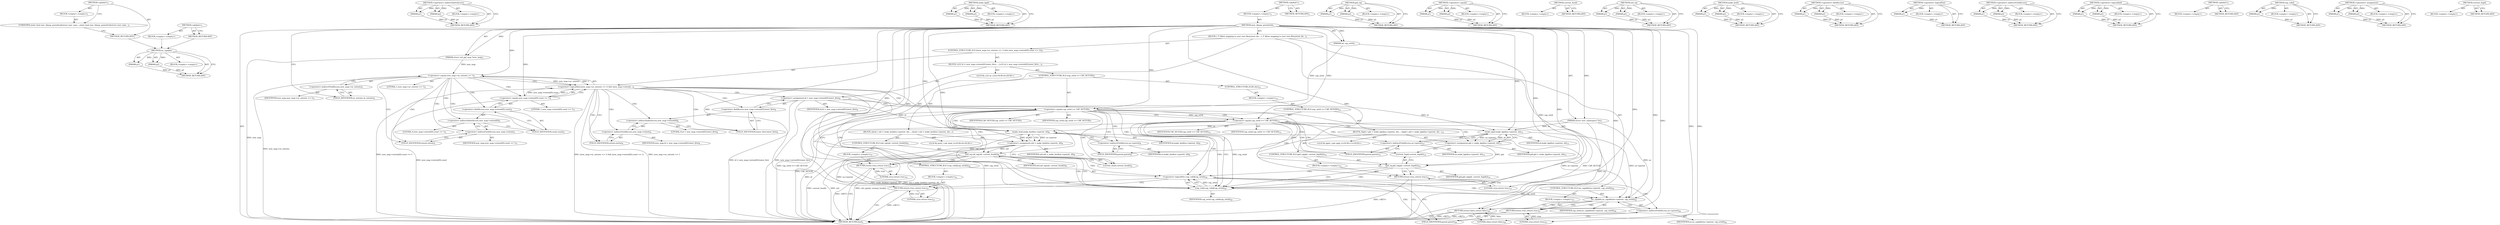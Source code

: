 digraph "&lt;global&gt;" {
vulnerable_193 [label=<(METHOD,ns_capable)>];
vulnerable_194 [label=<(PARAM,p1)>];
vulnerable_195 [label=<(PARAM,p2)>];
vulnerable_196 [label=<(BLOCK,&lt;empty&gt;,&lt;empty&gt;)>];
vulnerable_197 [label=<(METHOD_RETURN,ANY)>];
vulnerable_149 [label=<(METHOD,&lt;operator&gt;.indirectIndexAccess)>];
vulnerable_150 [label=<(PARAM,p1)>];
vulnerable_151 [label=<(PARAM,p2)>];
vulnerable_152 [label=<(BLOCK,&lt;empty&gt;,&lt;empty&gt;)>];
vulnerable_153 [label=<(METHOD_RETURN,ANY)>];
vulnerable_172 [label=<(METHOD,make_kgid)>];
vulnerable_173 [label=<(PARAM,p1)>];
vulnerable_174 [label=<(PARAM,p2)>];
vulnerable_175 [label=<(BLOCK,&lt;empty&gt;,&lt;empty&gt;)>];
vulnerable_176 [label=<(METHOD_RETURN,ANY)>];
vulnerable_6 [label=<(METHOD,&lt;global&gt;)<SUB>1</SUB>>];
vulnerable_7 [label=<(BLOCK,&lt;empty&gt;,&lt;empty&gt;)<SUB>1</SUB>>];
vulnerable_8 [label=<(METHOD,new_idmap_permitted)<SUB>1</SUB>>];
vulnerable_9 [label=<(PARAM,struct user_namespace *ns)<SUB>1</SUB>>];
vulnerable_10 [label=<(PARAM,int cap_setid)<SUB>1</SUB>>];
vulnerable_11 [label=<(PARAM,struct uid_gid_map *new_map)<SUB>2</SUB>>];
vulnerable_12 [label=<(BLOCK,{
 	/* Allow mapping to your own filesystem ids...,{
 	/* Allow mapping to your own filesystem ids...)<SUB>3</SUB>>];
vulnerable_13 [label=<(CONTROL_STRUCTURE,IF,if ((new_map-&gt;nr_extents == 1) &amp;&amp; (new_map-&gt;extent[0].count == 1)))<SUB>5</SUB>>];
vulnerable_14 [label=<(&lt;operator&gt;.logicalAnd,(new_map-&gt;nr_extents == 1) &amp;&amp; (new_map-&gt;extent[...)<SUB>5</SUB>>];
vulnerable_15 [label=<(&lt;operator&gt;.equals,new_map-&gt;nr_extents == 1)<SUB>5</SUB>>];
vulnerable_16 [label=<(&lt;operator&gt;.indirectFieldAccess,new_map-&gt;nr_extents)<SUB>5</SUB>>];
vulnerable_17 [label=<(IDENTIFIER,new_map,new_map-&gt;nr_extents == 1)<SUB>5</SUB>>];
vulnerable_18 [label=<(FIELD_IDENTIFIER,nr_extents,nr_extents)<SUB>5</SUB>>];
vulnerable_19 [label=<(LITERAL,1,new_map-&gt;nr_extents == 1)<SUB>5</SUB>>];
vulnerable_20 [label=<(&lt;operator&gt;.equals,new_map-&gt;extent[0].count == 1)<SUB>5</SUB>>];
vulnerable_21 [label=<(&lt;operator&gt;.fieldAccess,new_map-&gt;extent[0].count)<SUB>5</SUB>>];
vulnerable_22 [label=<(&lt;operator&gt;.indirectIndexAccess,new_map-&gt;extent[0])<SUB>5</SUB>>];
vulnerable_23 [label=<(&lt;operator&gt;.indirectFieldAccess,new_map-&gt;extent)<SUB>5</SUB>>];
vulnerable_24 [label=<(IDENTIFIER,new_map,new_map-&gt;extent[0].count == 1)<SUB>5</SUB>>];
vulnerable_25 [label=<(FIELD_IDENTIFIER,extent,extent)<SUB>5</SUB>>];
vulnerable_26 [label=<(LITERAL,0,new_map-&gt;extent[0].count == 1)<SUB>5</SUB>>];
vulnerable_27 [label=<(FIELD_IDENTIFIER,count,count)<SUB>5</SUB>>];
vulnerable_28 [label=<(LITERAL,1,new_map-&gt;extent[0].count == 1)<SUB>5</SUB>>];
vulnerable_29 [label=<(BLOCK,{
		u32 id = new_map-&gt;extent[0].lower_first;
		...,{
		u32 id = new_map-&gt;extent[0].lower_first;
		...)<SUB>5</SUB>>];
vulnerable_30 [label="<(LOCAL,u32 id: u32)<SUB>6</SUB>>"];
vulnerable_31 [label=<(&lt;operator&gt;.assignment,id = new_map-&gt;extent[0].lower_first)<SUB>6</SUB>>];
vulnerable_32 [label=<(IDENTIFIER,id,id = new_map-&gt;extent[0].lower_first)<SUB>6</SUB>>];
vulnerable_33 [label=<(&lt;operator&gt;.fieldAccess,new_map-&gt;extent[0].lower_first)<SUB>6</SUB>>];
vulnerable_34 [label=<(&lt;operator&gt;.indirectIndexAccess,new_map-&gt;extent[0])<SUB>6</SUB>>];
vulnerable_35 [label=<(&lt;operator&gt;.indirectFieldAccess,new_map-&gt;extent)<SUB>6</SUB>>];
vulnerable_36 [label=<(IDENTIFIER,new_map,id = new_map-&gt;extent[0].lower_first)<SUB>6</SUB>>];
vulnerable_37 [label=<(FIELD_IDENTIFIER,extent,extent)<SUB>6</SUB>>];
vulnerable_38 [label=<(LITERAL,0,id = new_map-&gt;extent[0].lower_first)<SUB>6</SUB>>];
vulnerable_39 [label=<(FIELD_IDENTIFIER,lower_first,lower_first)<SUB>6</SUB>>];
vulnerable_40 [label=<(CONTROL_STRUCTURE,IF,if (cap_setid == CAP_SETUID))<SUB>7</SUB>>];
vulnerable_41 [label=<(&lt;operator&gt;.equals,cap_setid == CAP_SETUID)<SUB>7</SUB>>];
vulnerable_42 [label=<(IDENTIFIER,cap_setid,cap_setid == CAP_SETUID)<SUB>7</SUB>>];
vulnerable_43 [label=<(IDENTIFIER,CAP_SETUID,cap_setid == CAP_SETUID)<SUB>7</SUB>>];
vulnerable_44 [label=<(BLOCK,{
			kuid_t uid = make_kuid(ns-&gt;parent, id);
		...,{
			kuid_t uid = make_kuid(ns-&gt;parent, id);
		...)<SUB>7</SUB>>];
vulnerable_45 [label="<(LOCAL,kuid_t uid: kuid_t)<SUB>8</SUB>>"];
vulnerable_46 [label=<(&lt;operator&gt;.assignment,uid = make_kuid(ns-&gt;parent, id))<SUB>8</SUB>>];
vulnerable_47 [label=<(IDENTIFIER,uid,uid = make_kuid(ns-&gt;parent, id))<SUB>8</SUB>>];
vulnerable_48 [label=<(make_kuid,make_kuid(ns-&gt;parent, id))<SUB>8</SUB>>];
vulnerable_49 [label=<(&lt;operator&gt;.indirectFieldAccess,ns-&gt;parent)<SUB>8</SUB>>];
vulnerable_50 [label=<(IDENTIFIER,ns,make_kuid(ns-&gt;parent, id))<SUB>8</SUB>>];
vulnerable_51 [label=<(FIELD_IDENTIFIER,parent,parent)<SUB>8</SUB>>];
vulnerable_52 [label=<(IDENTIFIER,id,make_kuid(ns-&gt;parent, id))<SUB>8</SUB>>];
vulnerable_53 [label=<(CONTROL_STRUCTURE,IF,if (uid_eq(uid, current_fsuid())))<SUB>9</SUB>>];
vulnerable_54 [label=<(uid_eq,uid_eq(uid, current_fsuid()))<SUB>9</SUB>>];
vulnerable_55 [label=<(IDENTIFIER,uid,uid_eq(uid, current_fsuid()))<SUB>9</SUB>>];
vulnerable_56 [label=<(current_fsuid,current_fsuid())<SUB>9</SUB>>];
vulnerable_57 [label=<(BLOCK,&lt;empty&gt;,&lt;empty&gt;)<SUB>10</SUB>>];
vulnerable_58 [label=<(RETURN,return true;,return true;)<SUB>10</SUB>>];
vulnerable_59 [label=<(LITERAL,true,return true;)<SUB>10</SUB>>];
vulnerable_60 [label=<(CONTROL_STRUCTURE,ELSE,else)<SUB>12</SUB>>];
vulnerable_61 [label=<(BLOCK,&lt;empty&gt;,&lt;empty&gt;)<SUB>12</SUB>>];
vulnerable_62 [label=<(CONTROL_STRUCTURE,IF,if (cap_setid == CAP_SETGID))<SUB>12</SUB>>];
vulnerable_63 [label=<(&lt;operator&gt;.equals,cap_setid == CAP_SETGID)<SUB>12</SUB>>];
vulnerable_64 [label=<(IDENTIFIER,cap_setid,cap_setid == CAP_SETGID)<SUB>12</SUB>>];
vulnerable_65 [label=<(IDENTIFIER,CAP_SETGID,cap_setid == CAP_SETGID)<SUB>12</SUB>>];
vulnerable_66 [label=<(BLOCK,{
			kgid_t gid = make_kgid(ns-&gt;parent, id);
		...,{
			kgid_t gid = make_kgid(ns-&gt;parent, id);
		...)<SUB>12</SUB>>];
vulnerable_67 [label="<(LOCAL,kgid_t gid: kgid_t)<SUB>13</SUB>>"];
vulnerable_68 [label=<(&lt;operator&gt;.assignment,gid = make_kgid(ns-&gt;parent, id))<SUB>13</SUB>>];
vulnerable_69 [label=<(IDENTIFIER,gid,gid = make_kgid(ns-&gt;parent, id))<SUB>13</SUB>>];
vulnerable_70 [label=<(make_kgid,make_kgid(ns-&gt;parent, id))<SUB>13</SUB>>];
vulnerable_71 [label=<(&lt;operator&gt;.indirectFieldAccess,ns-&gt;parent)<SUB>13</SUB>>];
vulnerable_72 [label=<(IDENTIFIER,ns,make_kgid(ns-&gt;parent, id))<SUB>13</SUB>>];
vulnerable_73 [label=<(FIELD_IDENTIFIER,parent,parent)<SUB>13</SUB>>];
vulnerable_74 [label=<(IDENTIFIER,id,make_kgid(ns-&gt;parent, id))<SUB>13</SUB>>];
vulnerable_75 [label=<(CONTROL_STRUCTURE,IF,if (gid_eq(gid, current_fsgid())))<SUB>14</SUB>>];
vulnerable_76 [label=<(gid_eq,gid_eq(gid, current_fsgid()))<SUB>14</SUB>>];
vulnerable_77 [label=<(IDENTIFIER,gid,gid_eq(gid, current_fsgid()))<SUB>14</SUB>>];
vulnerable_78 [label=<(current_fsgid,current_fsgid())<SUB>14</SUB>>];
vulnerable_79 [label=<(BLOCK,&lt;empty&gt;,&lt;empty&gt;)<SUB>15</SUB>>];
vulnerable_80 [label=<(RETURN,return true;,return true;)<SUB>15</SUB>>];
vulnerable_81 [label=<(LITERAL,true,return true;)<SUB>15</SUB>>];
vulnerable_82 [label=<(CONTROL_STRUCTURE,IF,if (!cap_valid(cap_setid)))<SUB>20</SUB>>];
vulnerable_83 [label=<(&lt;operator&gt;.logicalNot,!cap_valid(cap_setid))<SUB>20</SUB>>];
vulnerable_84 [label=<(cap_valid,cap_valid(cap_setid))<SUB>20</SUB>>];
vulnerable_85 [label=<(IDENTIFIER,cap_setid,cap_valid(cap_setid))<SUB>20</SUB>>];
vulnerable_86 [label=<(BLOCK,&lt;empty&gt;,&lt;empty&gt;)<SUB>21</SUB>>];
vulnerable_87 [label=<(RETURN,return true;,return true;)<SUB>21</SUB>>];
vulnerable_88 [label=<(LITERAL,true,return true;)<SUB>21</SUB>>];
vulnerable_89 [label=<(CONTROL_STRUCTURE,IF,if (ns_capable(ns-&gt;parent, cap_setid)))<SUB>26</SUB>>];
vulnerable_90 [label=<(ns_capable,ns_capable(ns-&gt;parent, cap_setid))<SUB>26</SUB>>];
vulnerable_91 [label=<(&lt;operator&gt;.indirectFieldAccess,ns-&gt;parent)<SUB>26</SUB>>];
vulnerable_92 [label=<(IDENTIFIER,ns,ns_capable(ns-&gt;parent, cap_setid))<SUB>26</SUB>>];
vulnerable_93 [label=<(FIELD_IDENTIFIER,parent,parent)<SUB>26</SUB>>];
vulnerable_94 [label=<(IDENTIFIER,cap_setid,ns_capable(ns-&gt;parent, cap_setid))<SUB>26</SUB>>];
vulnerable_95 [label=<(BLOCK,&lt;empty&gt;,&lt;empty&gt;)<SUB>27</SUB>>];
vulnerable_96 [label=<(RETURN,return true;,return true;)<SUB>27</SUB>>];
vulnerable_97 [label=<(LITERAL,true,return true;)<SUB>27</SUB>>];
vulnerable_98 [label=<(RETURN,return false;,return false;)<SUB>29</SUB>>];
vulnerable_99 [label=<(LITERAL,false,return false;)<SUB>29</SUB>>];
vulnerable_100 [label=<(METHOD_RETURN,bool)<SUB>1</SUB>>];
vulnerable_102 [label=<(METHOD_RETURN,ANY)<SUB>1</SUB>>];
vulnerable_177 [label=<(METHOD,gid_eq)>];
vulnerable_178 [label=<(PARAM,p1)>];
vulnerable_179 [label=<(PARAM,p2)>];
vulnerable_180 [label=<(BLOCK,&lt;empty&gt;,&lt;empty&gt;)>];
vulnerable_181 [label=<(METHOD_RETURN,ANY)>];
vulnerable_134 [label=<(METHOD,&lt;operator&gt;.equals)>];
vulnerable_135 [label=<(PARAM,p1)>];
vulnerable_136 [label=<(PARAM,p2)>];
vulnerable_137 [label=<(BLOCK,&lt;empty&gt;,&lt;empty&gt;)>];
vulnerable_138 [label=<(METHOD_RETURN,ANY)>];
vulnerable_169 [label=<(METHOD,current_fsuid)>];
vulnerable_170 [label=<(BLOCK,&lt;empty&gt;,&lt;empty&gt;)>];
vulnerable_171 [label=<(METHOD_RETURN,ANY)>];
vulnerable_164 [label=<(METHOD,uid_eq)>];
vulnerable_165 [label=<(PARAM,p1)>];
vulnerable_166 [label=<(PARAM,p2)>];
vulnerable_167 [label=<(BLOCK,&lt;empty&gt;,&lt;empty&gt;)>];
vulnerable_168 [label=<(METHOD_RETURN,ANY)>];
vulnerable_159 [label=<(METHOD,make_kuid)>];
vulnerable_160 [label=<(PARAM,p1)>];
vulnerable_161 [label=<(PARAM,p2)>];
vulnerable_162 [label=<(BLOCK,&lt;empty&gt;,&lt;empty&gt;)>];
vulnerable_163 [label=<(METHOD_RETURN,ANY)>];
vulnerable_144 [label=<(METHOD,&lt;operator&gt;.fieldAccess)>];
vulnerable_145 [label=<(PARAM,p1)>];
vulnerable_146 [label=<(PARAM,p2)>];
vulnerable_147 [label=<(BLOCK,&lt;empty&gt;,&lt;empty&gt;)>];
vulnerable_148 [label=<(METHOD_RETURN,ANY)>];
vulnerable_185 [label=<(METHOD,&lt;operator&gt;.logicalNot)>];
vulnerable_186 [label=<(PARAM,p1)>];
vulnerable_187 [label=<(BLOCK,&lt;empty&gt;,&lt;empty&gt;)>];
vulnerable_188 [label=<(METHOD_RETURN,ANY)>];
vulnerable_139 [label=<(METHOD,&lt;operator&gt;.indirectFieldAccess)>];
vulnerable_140 [label=<(PARAM,p1)>];
vulnerable_141 [label=<(PARAM,p2)>];
vulnerable_142 [label=<(BLOCK,&lt;empty&gt;,&lt;empty&gt;)>];
vulnerable_143 [label=<(METHOD_RETURN,ANY)>];
vulnerable_129 [label=<(METHOD,&lt;operator&gt;.logicalAnd)>];
vulnerable_130 [label=<(PARAM,p1)>];
vulnerable_131 [label=<(PARAM,p2)>];
vulnerable_132 [label=<(BLOCK,&lt;empty&gt;,&lt;empty&gt;)>];
vulnerable_133 [label=<(METHOD_RETURN,ANY)>];
vulnerable_123 [label=<(METHOD,&lt;global&gt;)<SUB>1</SUB>>];
vulnerable_124 [label=<(BLOCK,&lt;empty&gt;,&lt;empty&gt;)>];
vulnerable_125 [label=<(METHOD_RETURN,ANY)>];
vulnerable_189 [label=<(METHOD,cap_valid)>];
vulnerable_190 [label=<(PARAM,p1)>];
vulnerable_191 [label=<(BLOCK,&lt;empty&gt;,&lt;empty&gt;)>];
vulnerable_192 [label=<(METHOD_RETURN,ANY)>];
vulnerable_154 [label=<(METHOD,&lt;operator&gt;.assignment)>];
vulnerable_155 [label=<(PARAM,p1)>];
vulnerable_156 [label=<(PARAM,p2)>];
vulnerable_157 [label=<(BLOCK,&lt;empty&gt;,&lt;empty&gt;)>];
vulnerable_158 [label=<(METHOD_RETURN,ANY)>];
vulnerable_182 [label=<(METHOD,current_fsgid)>];
vulnerable_183 [label=<(BLOCK,&lt;empty&gt;,&lt;empty&gt;)>];
vulnerable_184 [label=<(METHOD_RETURN,ANY)>];
fixed_6 [label=<(METHOD,&lt;global&gt;)<SUB>1</SUB>>];
fixed_7 [label=<(BLOCK,&lt;empty&gt;,&lt;empty&gt;)<SUB>1</SUB>>];
fixed_8 [label=<(UNKNOWN,static bool new_idmap_permitted(struct user_nam...,static bool new_idmap_permitted(struct user_nam...)<SUB>1</SUB>>];
fixed_9 [label=<(METHOD_RETURN,ANY)<SUB>1</SUB>>];
fixed_14 [label=<(METHOD,&lt;global&gt;)<SUB>1</SUB>>];
fixed_15 [label=<(BLOCK,&lt;empty&gt;,&lt;empty&gt;)>];
fixed_16 [label=<(METHOD_RETURN,ANY)>];
vulnerable_193 -> vulnerable_194  [key=0, label="AST: "];
vulnerable_193 -> vulnerable_194  [key=1, label="DDG: "];
vulnerable_193 -> vulnerable_196  [key=0, label="AST: "];
vulnerable_193 -> vulnerable_195  [key=0, label="AST: "];
vulnerable_193 -> vulnerable_195  [key=1, label="DDG: "];
vulnerable_193 -> vulnerable_197  [key=0, label="AST: "];
vulnerable_193 -> vulnerable_197  [key=1, label="CFG: "];
vulnerable_194 -> vulnerable_197  [key=0, label="DDG: p1"];
vulnerable_195 -> vulnerable_197  [key=0, label="DDG: p2"];
vulnerable_149 -> vulnerable_150  [key=0, label="AST: "];
vulnerable_149 -> vulnerable_150  [key=1, label="DDG: "];
vulnerable_149 -> vulnerable_152  [key=0, label="AST: "];
vulnerable_149 -> vulnerable_151  [key=0, label="AST: "];
vulnerable_149 -> vulnerable_151  [key=1, label="DDG: "];
vulnerable_149 -> vulnerable_153  [key=0, label="AST: "];
vulnerable_149 -> vulnerable_153  [key=1, label="CFG: "];
vulnerable_150 -> vulnerable_153  [key=0, label="DDG: p1"];
vulnerable_151 -> vulnerable_153  [key=0, label="DDG: p2"];
vulnerable_172 -> vulnerable_173  [key=0, label="AST: "];
vulnerable_172 -> vulnerable_173  [key=1, label="DDG: "];
vulnerable_172 -> vulnerable_175  [key=0, label="AST: "];
vulnerable_172 -> vulnerable_174  [key=0, label="AST: "];
vulnerable_172 -> vulnerable_174  [key=1, label="DDG: "];
vulnerable_172 -> vulnerable_176  [key=0, label="AST: "];
vulnerable_172 -> vulnerable_176  [key=1, label="CFG: "];
vulnerable_173 -> vulnerable_176  [key=0, label="DDG: p1"];
vulnerable_174 -> vulnerable_176  [key=0, label="DDG: p2"];
vulnerable_6 -> vulnerable_7  [key=0, label="AST: "];
vulnerable_6 -> vulnerable_102  [key=0, label="AST: "];
vulnerable_6 -> vulnerable_102  [key=1, label="CFG: "];
vulnerable_7 -> vulnerable_8  [key=0, label="AST: "];
vulnerable_8 -> vulnerable_9  [key=0, label="AST: "];
vulnerable_8 -> vulnerable_9  [key=1, label="DDG: "];
vulnerable_8 -> vulnerable_10  [key=0, label="AST: "];
vulnerable_8 -> vulnerable_10  [key=1, label="DDG: "];
vulnerable_8 -> vulnerable_11  [key=0, label="AST: "];
vulnerable_8 -> vulnerable_11  [key=1, label="DDG: "];
vulnerable_8 -> vulnerable_12  [key=0, label="AST: "];
vulnerable_8 -> vulnerable_100  [key=0, label="AST: "];
vulnerable_8 -> vulnerable_18  [key=0, label="CFG: "];
vulnerable_8 -> vulnerable_98  [key=0, label="DDG: "];
vulnerable_8 -> vulnerable_99  [key=0, label="DDG: "];
vulnerable_8 -> vulnerable_87  [key=0, label="DDG: "];
vulnerable_8 -> vulnerable_90  [key=0, label="DDG: "];
vulnerable_8 -> vulnerable_96  [key=0, label="DDG: "];
vulnerable_8 -> vulnerable_15  [key=0, label="DDG: "];
vulnerable_8 -> vulnerable_20  [key=0, label="DDG: "];
vulnerable_8 -> vulnerable_84  [key=0, label="DDG: "];
vulnerable_8 -> vulnerable_88  [key=0, label="DDG: "];
vulnerable_8 -> vulnerable_97  [key=0, label="DDG: "];
vulnerable_8 -> vulnerable_41  [key=0, label="DDG: "];
vulnerable_8 -> vulnerable_48  [key=0, label="DDG: "];
vulnerable_8 -> vulnerable_54  [key=0, label="DDG: "];
vulnerable_8 -> vulnerable_58  [key=0, label="DDG: "];
vulnerable_8 -> vulnerable_59  [key=0, label="DDG: "];
vulnerable_8 -> vulnerable_63  [key=0, label="DDG: "];
vulnerable_8 -> vulnerable_70  [key=0, label="DDG: "];
vulnerable_8 -> vulnerable_76  [key=0, label="DDG: "];
vulnerable_8 -> vulnerable_80  [key=0, label="DDG: "];
vulnerable_8 -> vulnerable_81  [key=0, label="DDG: "];
vulnerable_9 -> vulnerable_100  [key=0, label="DDG: ns"];
vulnerable_9 -> vulnerable_90  [key=0, label="DDG: ns"];
vulnerable_9 -> vulnerable_48  [key=0, label="DDG: ns"];
vulnerable_9 -> vulnerable_70  [key=0, label="DDG: ns"];
vulnerable_10 -> vulnerable_84  [key=0, label="DDG: cap_setid"];
vulnerable_10 -> vulnerable_41  [key=0, label="DDG: cap_setid"];
vulnerable_11 -> vulnerable_100  [key=0, label="DDG: new_map"];
vulnerable_11 -> vulnerable_15  [key=0, label="DDG: new_map"];
vulnerable_12 -> vulnerable_13  [key=0, label="AST: "];
vulnerable_12 -> vulnerable_82  [key=0, label="AST: "];
vulnerable_12 -> vulnerable_89  [key=0, label="AST: "];
vulnerable_12 -> vulnerable_98  [key=0, label="AST: "];
vulnerable_13 -> vulnerable_14  [key=0, label="AST: "];
vulnerable_13 -> vulnerable_29  [key=0, label="AST: "];
vulnerable_14 -> vulnerable_15  [key=0, label="AST: "];
vulnerable_14 -> vulnerable_20  [key=0, label="AST: "];
vulnerable_14 -> vulnerable_37  [key=0, label="CFG: "];
vulnerable_14 -> vulnerable_37  [key=1, label="CDG: "];
vulnerable_14 -> vulnerable_84  [key=0, label="CFG: "];
vulnerable_14 -> vulnerable_84  [key=1, label="CDG: "];
vulnerable_14 -> vulnerable_100  [key=0, label="DDG: new_map-&gt;nr_extents == 1"];
vulnerable_14 -> vulnerable_100  [key=1, label="DDG: new_map-&gt;extent[0].count == 1"];
vulnerable_14 -> vulnerable_100  [key=2, label="DDG: (new_map-&gt;nr_extents == 1) &amp;&amp; (new_map-&gt;extent[0].count == 1)"];
vulnerable_14 -> vulnerable_34  [key=0, label="CDG: "];
vulnerable_14 -> vulnerable_35  [key=0, label="CDG: "];
vulnerable_14 -> vulnerable_33  [key=0, label="CDG: "];
vulnerable_14 -> vulnerable_83  [key=0, label="CDG: "];
vulnerable_14 -> vulnerable_41  [key=0, label="CDG: "];
vulnerable_14 -> vulnerable_39  [key=0, label="CDG: "];
vulnerable_14 -> vulnerable_31  [key=0, label="CDG: "];
vulnerable_15 -> vulnerable_16  [key=0, label="AST: "];
vulnerable_15 -> vulnerable_19  [key=0, label="AST: "];
vulnerable_15 -> vulnerable_14  [key=0, label="CFG: "];
vulnerable_15 -> vulnerable_14  [key=1, label="DDG: new_map-&gt;nr_extents"];
vulnerable_15 -> vulnerable_14  [key=2, label="DDG: 1"];
vulnerable_15 -> vulnerable_25  [key=0, label="CFG: "];
vulnerable_15 -> vulnerable_25  [key=1, label="CDG: "];
vulnerable_15 -> vulnerable_100  [key=0, label="DDG: new_map-&gt;nr_extents"];
vulnerable_15 -> vulnerable_21  [key=0, label="CDG: "];
vulnerable_15 -> vulnerable_20  [key=0, label="CDG: "];
vulnerable_15 -> vulnerable_22  [key=0, label="CDG: "];
vulnerable_15 -> vulnerable_27  [key=0, label="CDG: "];
vulnerable_15 -> vulnerable_23  [key=0, label="CDG: "];
vulnerable_16 -> vulnerable_17  [key=0, label="AST: "];
vulnerable_16 -> vulnerable_18  [key=0, label="AST: "];
vulnerable_16 -> vulnerable_15  [key=0, label="CFG: "];
vulnerable_18 -> vulnerable_16  [key=0, label="CFG: "];
vulnerable_20 -> vulnerable_21  [key=0, label="AST: "];
vulnerable_20 -> vulnerable_28  [key=0, label="AST: "];
vulnerable_20 -> vulnerable_14  [key=0, label="CFG: "];
vulnerable_20 -> vulnerable_14  [key=1, label="DDG: new_map-&gt;extent[0].count"];
vulnerable_20 -> vulnerable_14  [key=2, label="DDG: 1"];
vulnerable_20 -> vulnerable_100  [key=0, label="DDG: new_map-&gt;extent[0].count"];
vulnerable_21 -> vulnerable_22  [key=0, label="AST: "];
vulnerable_21 -> vulnerable_27  [key=0, label="AST: "];
vulnerable_21 -> vulnerable_20  [key=0, label="CFG: "];
vulnerable_22 -> vulnerable_23  [key=0, label="AST: "];
vulnerable_22 -> vulnerable_26  [key=0, label="AST: "];
vulnerable_22 -> vulnerable_27  [key=0, label="CFG: "];
vulnerable_23 -> vulnerable_24  [key=0, label="AST: "];
vulnerable_23 -> vulnerable_25  [key=0, label="AST: "];
vulnerable_23 -> vulnerable_22  [key=0, label="CFG: "];
vulnerable_25 -> vulnerable_23  [key=0, label="CFG: "];
vulnerable_27 -> vulnerable_21  [key=0, label="CFG: "];
vulnerable_29 -> vulnerable_30  [key=0, label="AST: "];
vulnerable_29 -> vulnerable_31  [key=0, label="AST: "];
vulnerable_29 -> vulnerable_40  [key=0, label="AST: "];
vulnerable_31 -> vulnerable_32  [key=0, label="AST: "];
vulnerable_31 -> vulnerable_33  [key=0, label="AST: "];
vulnerable_31 -> vulnerable_41  [key=0, label="CFG: "];
vulnerable_31 -> vulnerable_100  [key=0, label="DDG: new_map-&gt;extent[0].lower_first"];
vulnerable_31 -> vulnerable_100  [key=1, label="DDG: id = new_map-&gt;extent[0].lower_first"];
vulnerable_31 -> vulnerable_48  [key=0, label="DDG: id"];
vulnerable_31 -> vulnerable_70  [key=0, label="DDG: id"];
vulnerable_33 -> vulnerable_34  [key=0, label="AST: "];
vulnerable_33 -> vulnerable_39  [key=0, label="AST: "];
vulnerable_33 -> vulnerable_31  [key=0, label="CFG: "];
vulnerable_34 -> vulnerable_35  [key=0, label="AST: "];
vulnerable_34 -> vulnerable_38  [key=0, label="AST: "];
vulnerable_34 -> vulnerable_39  [key=0, label="CFG: "];
vulnerable_35 -> vulnerable_36  [key=0, label="AST: "];
vulnerable_35 -> vulnerable_37  [key=0, label="AST: "];
vulnerable_35 -> vulnerable_34  [key=0, label="CFG: "];
vulnerable_37 -> vulnerable_35  [key=0, label="CFG: "];
vulnerable_39 -> vulnerable_33  [key=0, label="CFG: "];
vulnerable_40 -> vulnerable_41  [key=0, label="AST: "];
vulnerable_40 -> vulnerable_44  [key=0, label="AST: "];
vulnerable_40 -> vulnerable_60  [key=0, label="AST: "];
vulnerable_41 -> vulnerable_42  [key=0, label="AST: "];
vulnerable_41 -> vulnerable_43  [key=0, label="AST: "];
vulnerable_41 -> vulnerable_51  [key=0, label="CFG: "];
vulnerable_41 -> vulnerable_51  [key=1, label="CDG: "];
vulnerable_41 -> vulnerable_63  [key=0, label="CFG: "];
vulnerable_41 -> vulnerable_63  [key=1, label="DDG: cap_setid"];
vulnerable_41 -> vulnerable_63  [key=2, label="CDG: "];
vulnerable_41 -> vulnerable_100  [key=0, label="DDG: cap_setid"];
vulnerable_41 -> vulnerable_100  [key=1, label="DDG: cap_setid == CAP_SETUID"];
vulnerable_41 -> vulnerable_100  [key=2, label="DDG: CAP_SETUID"];
vulnerable_41 -> vulnerable_84  [key=0, label="DDG: cap_setid"];
vulnerable_41 -> vulnerable_48  [key=0, label="CDG: "];
vulnerable_41 -> vulnerable_49  [key=0, label="CDG: "];
vulnerable_41 -> vulnerable_46  [key=0, label="CDG: "];
vulnerable_41 -> vulnerable_56  [key=0, label="CDG: "];
vulnerable_41 -> vulnerable_54  [key=0, label="CDG: "];
vulnerable_44 -> vulnerable_45  [key=0, label="AST: "];
vulnerable_44 -> vulnerable_46  [key=0, label="AST: "];
vulnerable_44 -> vulnerable_53  [key=0, label="AST: "];
vulnerable_46 -> vulnerable_47  [key=0, label="AST: "];
vulnerable_46 -> vulnerable_48  [key=0, label="AST: "];
vulnerable_46 -> vulnerable_56  [key=0, label="CFG: "];
vulnerable_46 -> vulnerable_100  [key=0, label="DDG: make_kuid(ns-&gt;parent, id)"];
vulnerable_46 -> vulnerable_100  [key=1, label="DDG: uid = make_kuid(ns-&gt;parent, id)"];
vulnerable_46 -> vulnerable_54  [key=0, label="DDG: uid"];
vulnerable_48 -> vulnerable_49  [key=0, label="AST: "];
vulnerable_48 -> vulnerable_52  [key=0, label="AST: "];
vulnerable_48 -> vulnerable_46  [key=0, label="CFG: "];
vulnerable_48 -> vulnerable_46  [key=1, label="DDG: ns-&gt;parent"];
vulnerable_48 -> vulnerable_46  [key=2, label="DDG: id"];
vulnerable_48 -> vulnerable_100  [key=0, label="DDG: ns-&gt;parent"];
vulnerable_48 -> vulnerable_100  [key=1, label="DDG: id"];
vulnerable_48 -> vulnerable_90  [key=0, label="DDG: ns-&gt;parent"];
vulnerable_49 -> vulnerable_50  [key=0, label="AST: "];
vulnerable_49 -> vulnerable_51  [key=0, label="AST: "];
vulnerable_49 -> vulnerable_48  [key=0, label="CFG: "];
vulnerable_51 -> vulnerable_49  [key=0, label="CFG: "];
vulnerable_53 -> vulnerable_54  [key=0, label="AST: "];
vulnerable_53 -> vulnerable_57  [key=0, label="AST: "];
vulnerable_54 -> vulnerable_55  [key=0, label="AST: "];
vulnerable_54 -> vulnerable_56  [key=0, label="AST: "];
vulnerable_54 -> vulnerable_58  [key=0, label="CFG: "];
vulnerable_54 -> vulnerable_58  [key=1, label="CDG: "];
vulnerable_54 -> vulnerable_84  [key=0, label="CFG: "];
vulnerable_54 -> vulnerable_84  [key=1, label="CDG: "];
vulnerable_54 -> vulnerable_100  [key=0, label="DDG: uid"];
vulnerable_54 -> vulnerable_100  [key=1, label="DDG: current_fsuid()"];
vulnerable_54 -> vulnerable_100  [key=2, label="DDG: uid_eq(uid, current_fsuid())"];
vulnerable_54 -> vulnerable_83  [key=0, label="CDG: "];
vulnerable_56 -> vulnerable_54  [key=0, label="CFG: "];
vulnerable_57 -> vulnerable_58  [key=0, label="AST: "];
vulnerable_58 -> vulnerable_59  [key=0, label="AST: "];
vulnerable_58 -> vulnerable_100  [key=0, label="CFG: "];
vulnerable_58 -> vulnerable_100  [key=1, label="DDG: &lt;RET&gt;"];
vulnerable_59 -> vulnerable_58  [key=0, label="DDG: true"];
vulnerable_60 -> vulnerable_61  [key=0, label="AST: "];
vulnerable_61 -> vulnerable_62  [key=0, label="AST: "];
vulnerable_62 -> vulnerable_63  [key=0, label="AST: "];
vulnerable_62 -> vulnerable_66  [key=0, label="AST: "];
vulnerable_63 -> vulnerable_64  [key=0, label="AST: "];
vulnerable_63 -> vulnerable_65  [key=0, label="AST: "];
vulnerable_63 -> vulnerable_73  [key=0, label="CFG: "];
vulnerable_63 -> vulnerable_73  [key=1, label="CDG: "];
vulnerable_63 -> vulnerable_84  [key=0, label="CFG: "];
vulnerable_63 -> vulnerable_84  [key=1, label="DDG: cap_setid"];
vulnerable_63 -> vulnerable_84  [key=2, label="CDG: "];
vulnerable_63 -> vulnerable_100  [key=0, label="DDG: CAP_SETGID"];
vulnerable_63 -> vulnerable_68  [key=0, label="CDG: "];
vulnerable_63 -> vulnerable_76  [key=0, label="CDG: "];
vulnerable_63 -> vulnerable_83  [key=0, label="CDG: "];
vulnerable_63 -> vulnerable_71  [key=0, label="CDG: "];
vulnerable_63 -> vulnerable_70  [key=0, label="CDG: "];
vulnerable_63 -> vulnerable_78  [key=0, label="CDG: "];
vulnerable_66 -> vulnerable_67  [key=0, label="AST: "];
vulnerable_66 -> vulnerable_68  [key=0, label="AST: "];
vulnerable_66 -> vulnerable_75  [key=0, label="AST: "];
vulnerable_68 -> vulnerable_69  [key=0, label="AST: "];
vulnerable_68 -> vulnerable_70  [key=0, label="AST: "];
vulnerable_68 -> vulnerable_78  [key=0, label="CFG: "];
vulnerable_68 -> vulnerable_76  [key=0, label="DDG: gid"];
vulnerable_70 -> vulnerable_71  [key=0, label="AST: "];
vulnerable_70 -> vulnerable_74  [key=0, label="AST: "];
vulnerable_70 -> vulnerable_68  [key=0, label="CFG: "];
vulnerable_70 -> vulnerable_68  [key=1, label="DDG: ns-&gt;parent"];
vulnerable_70 -> vulnerable_68  [key=2, label="DDG: id"];
vulnerable_70 -> vulnerable_90  [key=0, label="DDG: ns-&gt;parent"];
vulnerable_71 -> vulnerable_72  [key=0, label="AST: "];
vulnerable_71 -> vulnerable_73  [key=0, label="AST: "];
vulnerable_71 -> vulnerable_70  [key=0, label="CFG: "];
vulnerable_73 -> vulnerable_71  [key=0, label="CFG: "];
vulnerable_75 -> vulnerable_76  [key=0, label="AST: "];
vulnerable_75 -> vulnerable_79  [key=0, label="AST: "];
vulnerable_76 -> vulnerable_77  [key=0, label="AST: "];
vulnerable_76 -> vulnerable_78  [key=0, label="AST: "];
vulnerable_76 -> vulnerable_80  [key=0, label="CFG: "];
vulnerable_76 -> vulnerable_80  [key=1, label="CDG: "];
vulnerable_76 -> vulnerable_84  [key=0, label="CFG: "];
vulnerable_76 -> vulnerable_84  [key=1, label="CDG: "];
vulnerable_76 -> vulnerable_83  [key=0, label="CDG: "];
vulnerable_78 -> vulnerable_76  [key=0, label="CFG: "];
vulnerable_79 -> vulnerable_80  [key=0, label="AST: "];
vulnerable_80 -> vulnerable_81  [key=0, label="AST: "];
vulnerable_80 -> vulnerable_100  [key=0, label="CFG: "];
vulnerable_80 -> vulnerable_100  [key=1, label="DDG: &lt;RET&gt;"];
vulnerable_81 -> vulnerable_80  [key=0, label="DDG: true"];
vulnerable_82 -> vulnerable_83  [key=0, label="AST: "];
vulnerable_82 -> vulnerable_86  [key=0, label="AST: "];
vulnerable_83 -> vulnerable_84  [key=0, label="AST: "];
vulnerable_83 -> vulnerable_87  [key=0, label="CFG: "];
vulnerable_83 -> vulnerable_87  [key=1, label="CDG: "];
vulnerable_83 -> vulnerable_93  [key=0, label="CFG: "];
vulnerable_83 -> vulnerable_93  [key=1, label="CDG: "];
vulnerable_83 -> vulnerable_91  [key=0, label="CDG: "];
vulnerable_83 -> vulnerable_90  [key=0, label="CDG: "];
vulnerable_84 -> vulnerable_85  [key=0, label="AST: "];
vulnerable_84 -> vulnerable_83  [key=0, label="CFG: "];
vulnerable_84 -> vulnerable_83  [key=1, label="DDG: cap_setid"];
vulnerable_84 -> vulnerable_90  [key=0, label="DDG: cap_setid"];
vulnerable_86 -> vulnerable_87  [key=0, label="AST: "];
vulnerable_87 -> vulnerable_88  [key=0, label="AST: "];
vulnerable_87 -> vulnerable_100  [key=0, label="CFG: "];
vulnerable_87 -> vulnerable_100  [key=1, label="DDG: &lt;RET&gt;"];
vulnerable_88 -> vulnerable_87  [key=0, label="DDG: true"];
vulnerable_89 -> vulnerable_90  [key=0, label="AST: "];
vulnerable_89 -> vulnerable_95  [key=0, label="AST: "];
vulnerable_90 -> vulnerable_91  [key=0, label="AST: "];
vulnerable_90 -> vulnerable_94  [key=0, label="AST: "];
vulnerable_90 -> vulnerable_96  [key=0, label="CFG: "];
vulnerable_90 -> vulnerable_96  [key=1, label="CDG: "];
vulnerable_90 -> vulnerable_98  [key=0, label="CFG: "];
vulnerable_90 -> vulnerable_98  [key=1, label="CDG: "];
vulnerable_91 -> vulnerable_92  [key=0, label="AST: "];
vulnerable_91 -> vulnerable_93  [key=0, label="AST: "];
vulnerable_91 -> vulnerable_90  [key=0, label="CFG: "];
vulnerable_93 -> vulnerable_91  [key=0, label="CFG: "];
vulnerable_95 -> vulnerable_96  [key=0, label="AST: "];
vulnerable_96 -> vulnerable_97  [key=0, label="AST: "];
vulnerable_96 -> vulnerable_100  [key=0, label="CFG: "];
vulnerable_96 -> vulnerable_100  [key=1, label="DDG: &lt;RET&gt;"];
vulnerable_97 -> vulnerable_96  [key=0, label="DDG: true"];
vulnerable_98 -> vulnerable_99  [key=0, label="AST: "];
vulnerable_98 -> vulnerable_100  [key=0, label="CFG: "];
vulnerable_98 -> vulnerable_100  [key=1, label="DDG: &lt;RET&gt;"];
vulnerable_99 -> vulnerable_98  [key=0, label="DDG: false"];
vulnerable_177 -> vulnerable_178  [key=0, label="AST: "];
vulnerable_177 -> vulnerable_178  [key=1, label="DDG: "];
vulnerable_177 -> vulnerable_180  [key=0, label="AST: "];
vulnerable_177 -> vulnerable_179  [key=0, label="AST: "];
vulnerable_177 -> vulnerable_179  [key=1, label="DDG: "];
vulnerable_177 -> vulnerable_181  [key=0, label="AST: "];
vulnerable_177 -> vulnerable_181  [key=1, label="CFG: "];
vulnerable_178 -> vulnerable_181  [key=0, label="DDG: p1"];
vulnerable_179 -> vulnerable_181  [key=0, label="DDG: p2"];
vulnerable_134 -> vulnerable_135  [key=0, label="AST: "];
vulnerable_134 -> vulnerable_135  [key=1, label="DDG: "];
vulnerable_134 -> vulnerable_137  [key=0, label="AST: "];
vulnerable_134 -> vulnerable_136  [key=0, label="AST: "];
vulnerable_134 -> vulnerable_136  [key=1, label="DDG: "];
vulnerable_134 -> vulnerable_138  [key=0, label="AST: "];
vulnerable_134 -> vulnerable_138  [key=1, label="CFG: "];
vulnerable_135 -> vulnerable_138  [key=0, label="DDG: p1"];
vulnerable_136 -> vulnerable_138  [key=0, label="DDG: p2"];
vulnerable_169 -> vulnerable_170  [key=0, label="AST: "];
vulnerable_169 -> vulnerable_171  [key=0, label="AST: "];
vulnerable_169 -> vulnerable_171  [key=1, label="CFG: "];
vulnerable_164 -> vulnerable_165  [key=0, label="AST: "];
vulnerable_164 -> vulnerable_165  [key=1, label="DDG: "];
vulnerable_164 -> vulnerable_167  [key=0, label="AST: "];
vulnerable_164 -> vulnerable_166  [key=0, label="AST: "];
vulnerable_164 -> vulnerable_166  [key=1, label="DDG: "];
vulnerable_164 -> vulnerable_168  [key=0, label="AST: "];
vulnerable_164 -> vulnerable_168  [key=1, label="CFG: "];
vulnerable_165 -> vulnerable_168  [key=0, label="DDG: p1"];
vulnerable_166 -> vulnerable_168  [key=0, label="DDG: p2"];
vulnerable_159 -> vulnerable_160  [key=0, label="AST: "];
vulnerable_159 -> vulnerable_160  [key=1, label="DDG: "];
vulnerable_159 -> vulnerable_162  [key=0, label="AST: "];
vulnerable_159 -> vulnerable_161  [key=0, label="AST: "];
vulnerable_159 -> vulnerable_161  [key=1, label="DDG: "];
vulnerable_159 -> vulnerable_163  [key=0, label="AST: "];
vulnerable_159 -> vulnerable_163  [key=1, label="CFG: "];
vulnerable_160 -> vulnerable_163  [key=0, label="DDG: p1"];
vulnerable_161 -> vulnerable_163  [key=0, label="DDG: p2"];
vulnerable_144 -> vulnerable_145  [key=0, label="AST: "];
vulnerable_144 -> vulnerable_145  [key=1, label="DDG: "];
vulnerable_144 -> vulnerable_147  [key=0, label="AST: "];
vulnerable_144 -> vulnerable_146  [key=0, label="AST: "];
vulnerable_144 -> vulnerable_146  [key=1, label="DDG: "];
vulnerable_144 -> vulnerable_148  [key=0, label="AST: "];
vulnerable_144 -> vulnerable_148  [key=1, label="CFG: "];
vulnerable_145 -> vulnerable_148  [key=0, label="DDG: p1"];
vulnerable_146 -> vulnerable_148  [key=0, label="DDG: p2"];
vulnerable_185 -> vulnerable_186  [key=0, label="AST: "];
vulnerable_185 -> vulnerable_186  [key=1, label="DDG: "];
vulnerable_185 -> vulnerable_187  [key=0, label="AST: "];
vulnerable_185 -> vulnerable_188  [key=0, label="AST: "];
vulnerable_185 -> vulnerable_188  [key=1, label="CFG: "];
vulnerable_186 -> vulnerable_188  [key=0, label="DDG: p1"];
vulnerable_139 -> vulnerable_140  [key=0, label="AST: "];
vulnerable_139 -> vulnerable_140  [key=1, label="DDG: "];
vulnerable_139 -> vulnerable_142  [key=0, label="AST: "];
vulnerable_139 -> vulnerable_141  [key=0, label="AST: "];
vulnerable_139 -> vulnerable_141  [key=1, label="DDG: "];
vulnerable_139 -> vulnerable_143  [key=0, label="AST: "];
vulnerable_139 -> vulnerable_143  [key=1, label="CFG: "];
vulnerable_140 -> vulnerable_143  [key=0, label="DDG: p1"];
vulnerable_141 -> vulnerable_143  [key=0, label="DDG: p2"];
vulnerable_129 -> vulnerable_130  [key=0, label="AST: "];
vulnerable_129 -> vulnerable_130  [key=1, label="DDG: "];
vulnerable_129 -> vulnerable_132  [key=0, label="AST: "];
vulnerable_129 -> vulnerable_131  [key=0, label="AST: "];
vulnerable_129 -> vulnerable_131  [key=1, label="DDG: "];
vulnerable_129 -> vulnerable_133  [key=0, label="AST: "];
vulnerable_129 -> vulnerable_133  [key=1, label="CFG: "];
vulnerable_130 -> vulnerable_133  [key=0, label="DDG: p1"];
vulnerable_131 -> vulnerable_133  [key=0, label="DDG: p2"];
vulnerable_123 -> vulnerable_124  [key=0, label="AST: "];
vulnerable_123 -> vulnerable_125  [key=0, label="AST: "];
vulnerable_123 -> vulnerable_125  [key=1, label="CFG: "];
vulnerable_189 -> vulnerable_190  [key=0, label="AST: "];
vulnerable_189 -> vulnerable_190  [key=1, label="DDG: "];
vulnerable_189 -> vulnerable_191  [key=0, label="AST: "];
vulnerable_189 -> vulnerable_192  [key=0, label="AST: "];
vulnerable_189 -> vulnerable_192  [key=1, label="CFG: "];
vulnerable_190 -> vulnerable_192  [key=0, label="DDG: p1"];
vulnerable_154 -> vulnerable_155  [key=0, label="AST: "];
vulnerable_154 -> vulnerable_155  [key=1, label="DDG: "];
vulnerable_154 -> vulnerable_157  [key=0, label="AST: "];
vulnerable_154 -> vulnerable_156  [key=0, label="AST: "];
vulnerable_154 -> vulnerable_156  [key=1, label="DDG: "];
vulnerable_154 -> vulnerable_158  [key=0, label="AST: "];
vulnerable_154 -> vulnerable_158  [key=1, label="CFG: "];
vulnerable_155 -> vulnerable_158  [key=0, label="DDG: p1"];
vulnerable_156 -> vulnerable_158  [key=0, label="DDG: p2"];
vulnerable_182 -> vulnerable_183  [key=0, label="AST: "];
vulnerable_182 -> vulnerable_184  [key=0, label="AST: "];
vulnerable_182 -> vulnerable_184  [key=1, label="CFG: "];
fixed_6 -> fixed_7  [key=0, label="AST: "];
fixed_6 -> fixed_9  [key=0, label="AST: "];
fixed_6 -> fixed_8  [key=0, label="CFG: "];
fixed_7 -> fixed_8  [key=0, label="AST: "];
fixed_8 -> fixed_9  [key=0, label="CFG: "];
fixed_9 -> vulnerable_193  [key=0];
fixed_14 -> fixed_15  [key=0, label="AST: "];
fixed_14 -> fixed_16  [key=0, label="AST: "];
fixed_14 -> fixed_16  [key=1, label="CFG: "];
fixed_15 -> vulnerable_193  [key=0];
fixed_16 -> vulnerable_193  [key=0];
}
